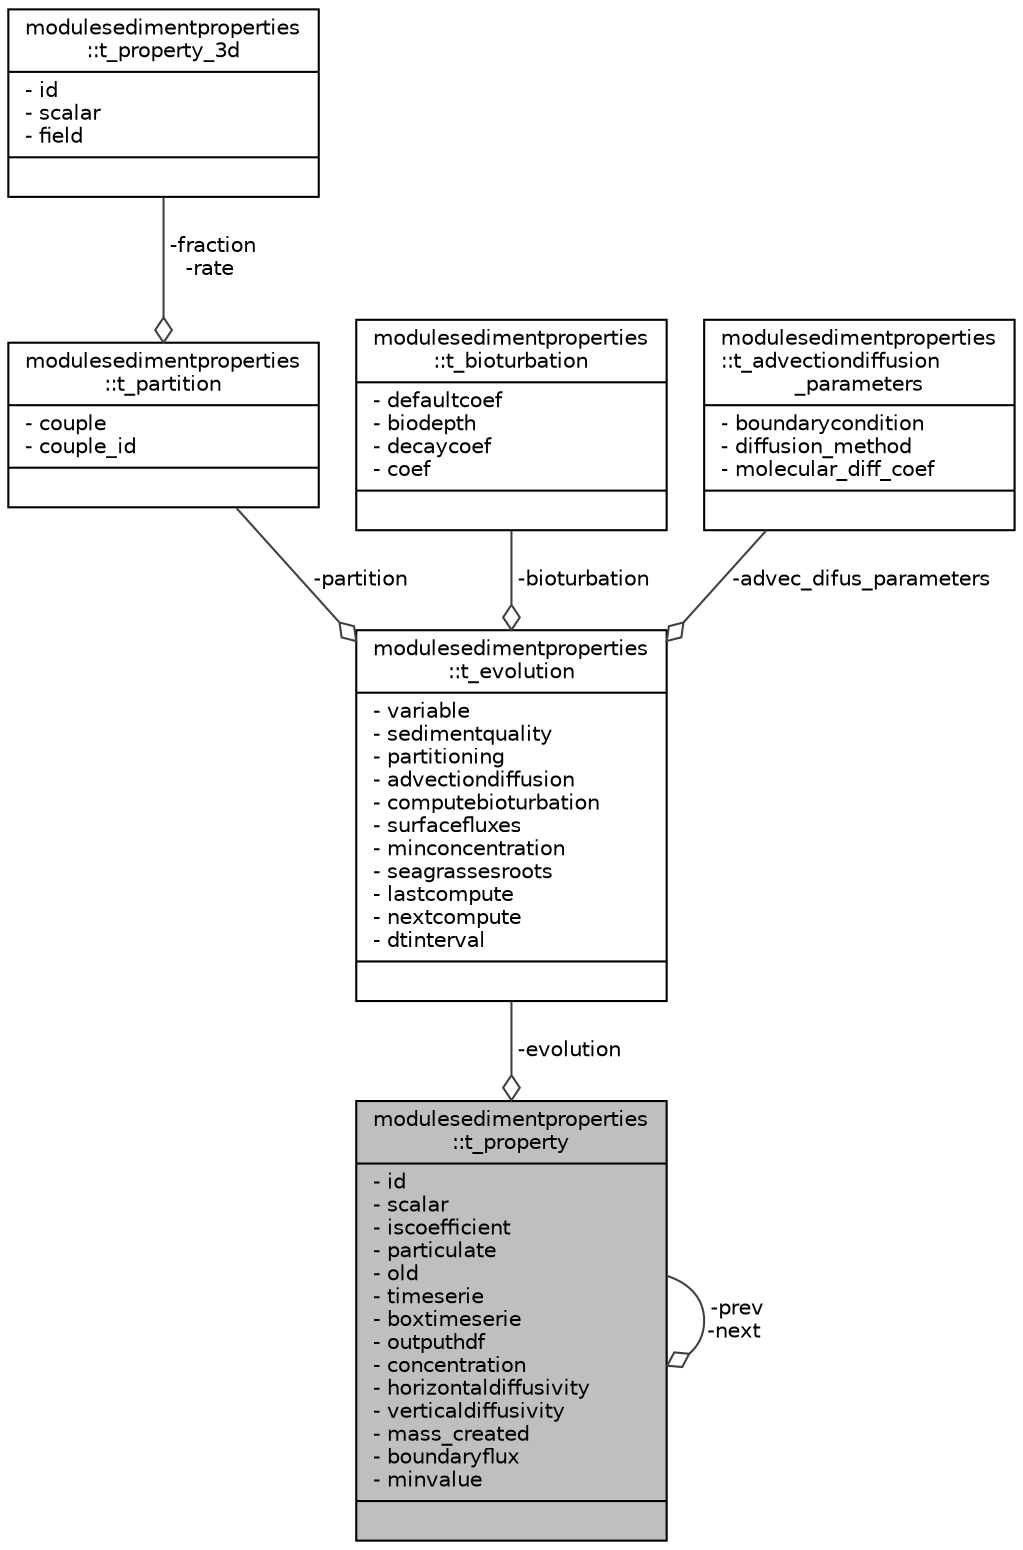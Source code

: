 digraph "modulesedimentproperties::t_property"
{
 // LATEX_PDF_SIZE
  edge [fontname="Helvetica",fontsize="10",labelfontname="Helvetica",labelfontsize="10"];
  node [fontname="Helvetica",fontsize="10",shape=record];
  Node1 [label="{modulesedimentproperties\l::t_property\n|- id\l- scalar\l- iscoefficient\l- particulate\l- old\l- timeserie\l- boxtimeserie\l- outputhdf\l- concentration\l- horizontaldiffusivity\l- verticaldiffusivity\l- mass_created\l- boundaryflux\l- minvalue\l|}",height=0.2,width=0.4,color="black", fillcolor="grey75", style="filled", fontcolor="black",tooltip=" "];
  Node2 -> Node1 [color="grey25",fontsize="10",style="solid",label=" -evolution" ,arrowhead="odiamond",fontname="Helvetica"];
  Node2 [label="{modulesedimentproperties\l::t_evolution\n|- variable\l- sedimentquality\l- partitioning\l- advectiondiffusion\l- computebioturbation\l- surfacefluxes\l- minconcentration\l- seagrassesroots\l- lastcompute\l- nextcompute\l- dtinterval\l|}",height=0.2,width=0.4,color="black", fillcolor="white", style="filled",URL="$structmodulesedimentproperties_1_1t__evolution.html",tooltip=" "];
  Node3 -> Node2 [color="grey25",fontsize="10",style="solid",label=" -partition" ,arrowhead="odiamond",fontname="Helvetica"];
  Node3 [label="{modulesedimentproperties\l::t_partition\n|- couple\l- couple_id\l|}",height=0.2,width=0.4,color="black", fillcolor="white", style="filled",URL="$structmodulesedimentproperties_1_1t__partition.html",tooltip=" "];
  Node4 -> Node3 [color="grey25",fontsize="10",style="solid",label=" -fraction\n-rate" ,arrowhead="odiamond",fontname="Helvetica"];
  Node4 [label="{modulesedimentproperties\l::t_property_3d\n|- id\l- scalar\l- field\l|}",height=0.2,width=0.4,color="black", fillcolor="white", style="filled",URL="$structmodulesedimentproperties_1_1t__property__3d.html",tooltip=" "];
  Node5 -> Node2 [color="grey25",fontsize="10",style="solid",label=" -bioturbation" ,arrowhead="odiamond",fontname="Helvetica"];
  Node5 [label="{modulesedimentproperties\l::t_bioturbation\n|- defaultcoef\l- biodepth\l- decaycoef\l- coef\l|}",height=0.2,width=0.4,color="black", fillcolor="white", style="filled",URL="$structmodulesedimentproperties_1_1t__bioturbation.html",tooltip=" "];
  Node6 -> Node2 [color="grey25",fontsize="10",style="solid",label=" -advec_difus_parameters" ,arrowhead="odiamond",fontname="Helvetica"];
  Node6 [label="{modulesedimentproperties\l::t_advectiondiffusion\l_parameters\n|- boundarycondition\l- diffusion_method\l- molecular_diff_coef\l|}",height=0.2,width=0.4,color="black", fillcolor="white", style="filled",URL="$structmodulesedimentproperties_1_1t__advectiondiffusion__parameters.html",tooltip=" "];
  Node1 -> Node1 [color="grey25",fontsize="10",style="solid",label=" -prev\n-next" ,arrowhead="odiamond",fontname="Helvetica"];
}
